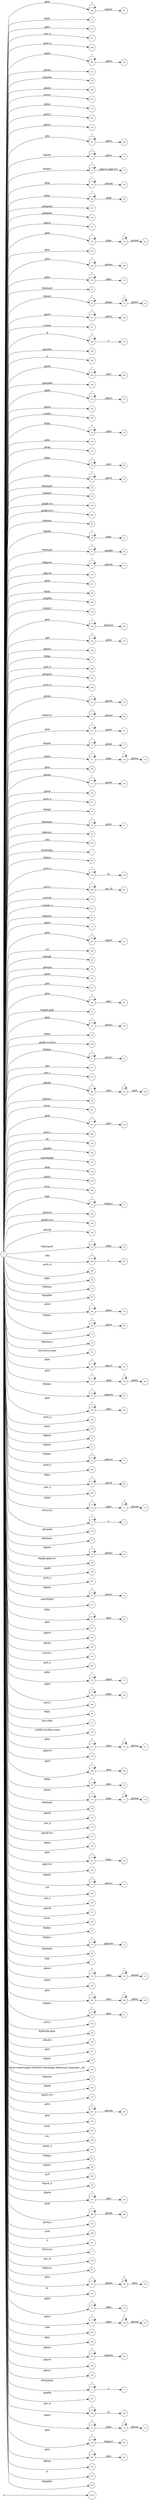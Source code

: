digraph NFA {
  rankdir=LR;
  node [shape=circle, fontsize=10];
  __start [shape=point, label=""];
  __start -> None;
  226 [label="226"];
  219 [label="219"];
  9 [label="9"];
  10 [label="10"];
  255 [label="255"];
  271 [label="271"];
  288 [label="288"];
  182 [label="182"];
  212 [label="212"];
  260 [label="260"];
  39 [label="39"];
  166 [label="166"];
  287 [label="287"];
  303 [label="303"];
  151 [label="151"];
  282 [label="282"];
  112 [label="112"];
  154 [label="154"];
  167 [label="167"];
  12 [label="12"];
  74 [label="74"];
  139 [label="139"];
  211 [label="211"];
  89 [label="89"];
  163 [label="163"];
  162 [label="162"];
  197 [label="197"];
  107 [label="107"];
  122 [label="122"];
  256 [label="256"];
  244 [label="244"];
  178 [label="178"];
  56 [label="56"];
  22 [label="22"];
  257 [label="257"];
  317 [label="317"];
  71 [label="71"];
  106 [label="106"];
  158 [label="158"];
  299 [label="299"];
  259 [label="259"];
  31 [label="31"];
  29 [label="29"];
  160 [label="160"];
  174 [label="174"];
  252 [label="252"];
  300 [label="300"];
  28 [label="28"];
  146 [label="146"];
  145 [label="145"];
  95 [label="95"];
  32 [label="32"];
  54 [label="54"];
  37 [label="37"];
  199 [label="199"];
  202 [label="202"];
  45 [label="45"];
  24 [label="24"];
  20 [label="20"];
  47 [label="47"];
  77 [label="77"];
  193 [label="193"];
  207 [label="207"];
  279 [label="279"];
  98 [label="98"];
  298 [label="298"];
  103 [label="103"];
  228 [label="228"];
  134 [label="134"];
  189 [label="189"];
  27 [label="27"];
  258 [label="258"];
  173 [label="173"];
  268 [label="268"];
  164 [label="164"];
  284 [label="284"];
  142 [label="142"];
  26 [label="26"];
  213 [label="213"];
  238 [label="238"];
  79 [label="79"];
  210 [label="210"];
  16 [label="16"];
  131 [label="131"];
  254 [label="254"];
  215 [label="215"];
  222 [label="222"];
  277 [label="277"];
  4 [label="4"];
  117 [label="117"];
  214 [label="214"];
  168 [label="168"];
  34 [label="34"];
  50 [label="50"];
  40 [label="40"];
  127 [label="127"];
  295 [label="295"];
  92 [label="92"];
  33 [label="33"];
  1 [label="1"];
  87 [label="87"];
  231 [label="231"];
  13 [label="13"];
  245 [label="245"];
  278 [label="278"];
  130 [label="130"];
  286 [label="286"];
  316 [label="316"];
  206 [label="206"];
  301 [label="301"];
  65 [label="65"];
  171 [label="171"];
  230 [label="230"];
  294 [label="294"];
  82 [label="82"];
  161 [label="161"];
  165 [label="165"];
  23 [label="23"];
  251 [label="251"];
  67 [label="67"];
  246 [label="246"];
  35 [label="35"];
  141 [label="141"];
  44 [label="44"];
  200 [label="200"];
  61 [label="61"];
  217 [label="217"];
  233 [label="233"];
  273 [label="273"];
  186 [label="186"];
  126 [label="126"];
  42 [label="42"];
  121 [label="121"];
  241 [label="241"];
  307 [label="307"];
  114 [label="114"];
  218 [label="218"];
  280 [label="280"];
  105 [label="105"];
  203 [label="203"];
  314 [label="314"];
  297 [label="297"];
  143 [label="143"];
  220 [label="220"];
  132 [label="132"];
  181 [label="181"];
  308 [label="308"];
  229 [label="229"];
  8 [label="8"];
  192 [label="192"];
  204 [label="204"];
  227 [label="227"];
  149 [label="149"];
  52 [label="52"];
  19 [label="19"];
  216 [label="216"];
  296 [label="296"];
  290 [label="290"];
  85 [label="85"];
  263 [label="263"];
  59 [label="59"];
  83 [label="83"];
  169 [label="169"];
  175 [label="175"];
  68 [label="68"];
  76 [label="76"];
  97 [label="97"];
  96 [label="96"];
  101 [label="101"];
  180 [label="180"];
  237 [label="237"];
  63 [label="63"];
  250 [label="250"];
  262 [label="262"];
  283 [label="283"];
  310 [label="310"];
  43 [label="43"];
  90 [label="90"];
  41 [label="41"];
  115 [label="115"];
  124 [label="124"];
  235 [label="235"];
  6 [label="6"];
  72 [label="72"];
  69 [label="69"];
  264 [label="264"];
  93 [label="93"];
  269 [label="269"];
  64 [label="64"];
  110 [label="110"];
  3 [label="3"];
  111 [label="111"];
  159 [label="159"];
  57 [label="57"];
  25 [label="25"];
  36 [label="36"];
  198 [label="198"];
  281 [label="281"];
  18 [label="18"];
  313 [label="313"];
  91 [label="91"];
  221 [label="221"];
  195 [label="195"];
  253 [label="253"];
  302 [label="302"];
  267 [label="267"];
  129 [label="129"];
  176 [label="176"];
  184 [label="184"];
  138 [label="138"];
  289 [label="289"];
  88 [label="88"];
  311 [label="311"];
  102 [label="102"];
  80 [label="80"];
  109 [label="109"];
  125 [label="125"];
  194 [label="194"];
  205 [label="205"];
  236 [label="236"];
  188 [label="188"];
  30 [label="30"];
  116 [label="116"];
  46 [label="46"];
  249 [label="249"];
  156 [label="156"];
  272 [label="272"];
  157 [label="157"];
  73 [label="73"];
  153 [label="153"];
  232 [label="232"];
  144 [label="144"];
  123 [label="123"];
  94 [label="94"];
  14 [label="14"];
  179 [label="179"];
  292 [label="292"];
  275 [label="275"];
  147 [label="147"];
  309 [label="309"];
  11 [label="11"];
  70 [label="70"];
  49 [label="49"];
  7 [label="7"];
  75 [label="75"];
  119 [label="119"];
  133 [label="133"];
  148 [label="148"];
  185 [label="185"];
  247 [label="247"];
  248 [label="248"];
  66 [label="66"];
  285 [label="285"];
  58 [label="58"];
  170 [label="170"];
  118 [label="118"];
  104 [label="104"];
  261 [label="261"];
  38 [label="38"];
  62 [label="62"];
  100 [label="100"];
  55 [label="55"];
  136 [label="136"];
  155 [label="155"];
  183 [label="183"];
  187 [label="187"];
  242 [label="242"];
  223 [label="223"];
  305 [label="305"];
  306 [label="306"];
  274 [label="274"];
  60 [label="60"];
  225 [label="225"];
  51 [label="51"];
  86 [label="86"];
  209 [label="209"];
  265 [label="265"];
  99 [label="99"];
  137 [label="137"];
  208 [label="208"];
  270 [label="270"];
  266 [label="266"];
  291 [label="291"];
  2 [label="2"];
  276 [label="276"];
  48 [label="48"];
  81 [label="81"];
  191 [label="191"];
  243 [label="243"];
  234 [label="234"];
  315 [label="315"];
  135 [label="135"];
  17 [label="17"];
  172 [label="172"];
  78 [label="78"];
  128 [label="128"];
  177 [label="177"];
  239 [label="239"];
  293 [label="293"];
  53 [label="53"];
  304 [label="304"];
  190 [label="190"];
  196 [label="196"];
  152 [label="152"];
  120 [label="120"];
  5 [label="5"];
  201 [label="201"];
  21 [label="21"];
  108 [label="108"];
  113 [label="113"];
  224 [label="224"];
  240 [label="240"];
  140 [label="140"];
  15 [label="15"];
  150 [label="150"];
  0 [label="0"];
  312 [label="312"];
  84 [label="84"];
  { node [shape=doublecircle]; 1 2 4 6 7 9 10 11 13 15 17 19 21 24 26 27 29 31 33 34 35 36 37 38 39 40 41 42 43 44 45 46 48 49 51 53 54 55 56 57 58 59 60 62 64 65 67 69 71 73 75 76 78 80 81 82 83 84 85 86 87 88 90 92 94 96 97 98 99 100 101 102 103 104 105 107 109 112 115 118 121 124 127 130 133 135 136 138 140 142 143 144 145 146 147 148 149 150 151 152 153 154 155 156 157 158 159 160 161 162 163 164 165 166 168 170 171 173 175 177 179 181 183 185 188 189 191 192 193 194 195 196 197 198 199 200 201 202 203 204 206 207 209 211 212 214 216 217 219 220 221 222 223 225 227 229 231 233 236 239 241 243 245 247 250 251 252 253 254 255 256 258 260 261 263 264 265 266 267 268 269 270 271 272 273 274 275 276 277 279 280 281 282 283 284 285 287 288 289 290 291 292 293 294 295 297 298 299 300 301 302 303 304 305 306 307 308 309 310 311 312 313 314 315 316 317 }
  0 -> 1 [label="#GBMPAL"];
  0 -> 2 [label="#SIvCob"];
  0 -> 3 [label="#SIvCob"];
  3 -> 3 [label="*"];
  3 -> 4 [label="a"];
  0 -> 5 [label="#WqQANb"];
  5 -> 5 [label="*"];
  5 -> 6 [label="a"];
  0 -> 7 [label="#gb"];
  0 -> 8 [label="#gb"];
  8 -> 8 [label="*"];
  8 -> 9 [label="#gbprc"];
  0 -> 10 [label="#gbb"];
  0 -> 11 [label="#gbbw"];
  0 -> 12 [label="#gbd4"];
  12 -> 12 [label="*"];
  12 -> 13 [label=".gbmc"];
  0 -> 14 [label="#gbd4"];
  14 -> 14 [label="*"];
  14 -> 15 [label=".gbmcc"];
  0 -> 16 [label="#gbd4"];
  16 -> 16 [label="*"];
  16 -> 17 [label=".gbmh"];
  0 -> 18 [label="#gbd4"];
  18 -> 18 [label="*"];
  18 -> 19 [label=".gbmtc"];
  0 -> 20 [label="#gbd4"];
  20 -> 20 [label="*"];
  20 -> 21 [label=".gbpc"];
  0 -> 22 [label="#gbd4"];
  22 -> 22 [label="*"];
  22 -> 23 [label=".gbpgs"];
  23 -> 23 [label="*"];
  23 -> 24 [label=".gbmtc"];
  0 -> 25 [label="#gbd4"];
  25 -> 25 [label="*"];
  25 -> 26 [label=".gbsbic"];
  0 -> 27 [label="#gbg"];
  0 -> 28 [label="#gbg"];
  28 -> 28 [label="*"];
  28 -> 29 [label=".gbgt"];
  0 -> 30 [label="#gbg"];
  30 -> 30 [label="*"];
  30 -> 31 [label=".gbm"];
  0 -> 32 [label="#gbg"];
  32 -> 32 [label="*"];
  32 -> 33 [label=".gbtcb"];
  0 -> 34 [label="#gbg5"];
  0 -> 35 [label="#gbg6.gbgt"];
  0 -> 36 [label="#gbg6.gbgt-hvr"];
  0 -> 37 [label="#gbgs5"];
  0 -> 38 [label="#gbi4i"];
  0 -> 39 [label="#gbi4id"];
  0 -> 40 [label="#gbi4m1"];
  0 -> 41 [label="#gbi4s"];
  0 -> 42 [label="#gbi4s1"];
  0 -> 43 [label="#gbi4t"];
  0 -> 44 [label="#gbi5"];
  0 -> 45 [label="#gbmm"];
  0 -> 46 [label="#gbmpal"];
  0 -> 47 [label="#gbmpal"];
  47 -> 47 [label="*"];
  47 -> 48 [label=".gbqfbb"];
  0 -> 49 [label="#gbmpas"];
  0 -> 50 [label="#gbmpas"];
  50 -> 50 [label="*"];
  50 -> 51 [label=".gbmt"];
  0 -> 52 [label="#gbmpasb"];
  52 -> 52 [label="*"];
  52 -> 53 [label=".gbps"];
  0 -> 54 [label="#gbmpdv"];
  0 -> 55 [label="#gbmpi"];
  0 -> 56 [label="#gbmpid"];
  0 -> 57 [label="#gbmpiw"];
  0 -> 58 [label="#gbmplp.gbps"];
  0 -> 59 [label="#gbmps"];
  0 -> 60 [label="#gbpm"];
  0 -> 61 [label="#gbpm"];
  61 -> 61 [label="*"];
  61 -> 62 [label=".gbml1"];
  0 -> 63 [label="#gbpm"];
  63 -> 63 [label="*"];
  63 -> 64 [label=".gbpmtc"];
  0 -> 65 [label="#gbpms"];
  0 -> 66 [label="#gbprc"];
  66 -> 66 [label="*"];
  66 -> 67 [label=".gbm"];
  0 -> 68 [label="#gbprc"];
  68 -> 68 [label="*"];
  68 -> 69 [label=".gbmc"];
  0 -> 70 [label="#gbprc"];
  70 -> 70 [label="*"];
  70 -> 71 [label=".gbprcbc"];
  0 -> 72 [label="#gbprc"];
  72 -> 72 [label="*"];
  72 -> 73 [label=".gbprcx"];
  0 -> 74 [label="#gbprc"];
  74 -> 74 [label="*"];
  74 -> 75 [label=".gbprcx.gbgt-hvr"];
  0 -> 76 [label="#gbprca"];
  0 -> 77 [label="#gbprca"];
  77 -> 77 [label="*"];
  77 -> 78 [label=".gbmab"];
  0 -> 79 [label="#gbprca"];
  79 -> 79 [label="*"];
  79 -> 80 [label=".gbmac"];
  0 -> 81 [label="#gbprcs"];
  0 -> 82 [label="#gbqfb"];
  0 -> 83 [label="#gbqfbw"];
  0 -> 84 [label="#gbqfqw"];
  0 -> 85 [label="#gbs"];
  0 -> 86 [label="#gbx3"];
  0 -> 87 [label="#gbx4"];
  0 -> 88 [label="#gbz"];
  0 -> 89 [label="#gbz"];
  89 -> 89 [label="*"];
  89 -> 90 [label=".gbgt"];
  0 -> 91 [label="#gbz"];
  91 -> 91 [label="*"];
  91 -> 92 [label=".gbm"];
  0 -> 93 [label="#gbz"];
  93 -> 93 [label="*"];
  93 -> 94 [label=".gbtcb"];
  0 -> 95 [label="#gbz"];
  95 -> 95 [label="*"];
  95 -> 96 [label=".gbzt"];
  0 -> 97 [label="#gbztms1"];
  0 -> 98 [label="#gog"];
  0 -> 99 [label="#gssb_b"];
  0 -> 100 [label="#gws-output-pages-elements-homepage_additional_languages__als"];
  0 -> 101 [label="-moz-focus-inner"];
  0 -> 102 [label="-webkit-scrollbar-track"];
  0 -> 103 [label=".GBMCC"];
  0 -> 104 [label=".H6sW5"];
  0 -> 105 [label=".ds"];
  0 -> 106 [label=".fl"];
  106 -> 106 [label="*"];
  106 -> 107 [label="a"];
  0 -> 108 [label=".gac_m"];
  108 -> 108 [label="*"];
  108 -> 109 [label="td"];
  0 -> 110 [label=".gbem"];
  110 -> 110 [label="*"];
  110 -> 111 [label=".gbgs"];
  111 -> 111 [label="*"];
  111 -> 112 [label=".gbmab"];
  0 -> 113 [label=".gbem"];
  113 -> 113 [label="*"];
  113 -> 114 [label=".gbgs"];
  114 -> 114 [label="*"];
  114 -> 115 [label=".gbmac"];
  0 -> 116 [label=".gbemi"];
  116 -> 116 [label="*"];
  116 -> 117 [label=".gbgs"];
  117 -> 117 [label="*"];
  117 -> 118 [label=".gbmab"];
  0 -> 119 [label=".gbemi"];
  119 -> 119 [label="*"];
  119 -> 120 [label=".gbgs"];
  120 -> 120 [label="*"];
  120 -> 121 [label=".gbmac"];
  0 -> 122 [label=".gbes"];
  122 -> 122 [label="*"];
  122 -> 123 [label=".gbgs"];
  123 -> 123 [label="*"];
  123 -> 124 [label=".gbmab"];
  0 -> 125 [label=".gbes"];
  125 -> 125 [label="*"];
  125 -> 126 [label=".gbgs"];
  126 -> 126 [label="*"];
  126 -> 127 [label=".gbmac"];
  0 -> 128 [label=".gbesi"];
  128 -> 128 [label="*"];
  128 -> 129 [label=".gbgs"];
  129 -> 129 [label="*"];
  129 -> 130 [label=".gbmab"];
  0 -> 131 [label=".gbesi"];
  131 -> 131 [label="*"];
  131 -> 132 [label=".gbgs"];
  132 -> 132 [label="*"];
  132 -> 133 [label=".gbmac"];
  0 -> 134 [label=".gbf"];
  134 -> 134 [label="*"];
  134 -> 135 [label=".gbmt"];
  0 -> 136 [label=".gbg4a"];
  0 -> 137 [label=".gbg4a"];
  137 -> 137 [label="*"];
  137 -> 138 [label=".gbts"];
  0 -> 139 [label=".gbgs"];
  139 -> 139 [label="*"];
  139 -> 140 [label=".gbmab"];
  0 -> 141 [label=".gbgs"];
  141 -> 141 [label="*"];
  141 -> 142 [label=".gbmac"];
  0 -> 143 [label=".gbgt"];
  0 -> 144 [label=".gbgt-hvr"];
  0 -> 145 [label=".gbi4p"];
  0 -> 146 [label=".gbm"];
  0 -> 147 [label=".gbm0l"];
  0 -> 148 [label=".gbma"];
  0 -> 149 [label=".gbmab"];
  0 -> 150 [label=".gbmac"];
  0 -> 151 [label=".gbmc"];
  0 -> 152 [label=".gbmcc"];
  0 -> 153 [label=".gbmh"];
  0 -> 154 [label=".gbml1"];
  0 -> 155 [label=".gbml1-hvr"];
  0 -> 156 [label=".gbmlb"];
  0 -> 157 [label=".gbmlb-hvr"];
  0 -> 158 [label=".gbmlbw"];
  0 -> 159 [label=".gbmpala"];
  0 -> 160 [label=".gbmpalb"];
  0 -> 161 [label=".gbmpia"];
  0 -> 162 [label=".gbmpiaa"];
  0 -> 163 [label=".gbmpiaw"];
  0 -> 164 [label=".gbmpnw"];
  0 -> 165 [label=".gbmt"];
  0 -> 166 [label=".gbmtc"];
  0 -> 167 [label=".gbn"];
  167 -> 167 [label="*"];
  167 -> 168 [label=".gbmt"];
  0 -> 169 [label=".gbnd"];
  169 -> 169 [label="*"];
  169 -> 170 [label=".gbmt"];
  0 -> 171 [label=".gbp0"];
  0 -> 172 [label=".gbp0"];
  172 -> 172 [label="*"];
  172 -> 173 [label=".gbps"];
  0 -> 174 [label=".gbp0"];
  174 -> 174 [label="*"];
  174 -> 175 [label=".gbps2"];
  0 -> 176 [label=".gbpc"];
  176 -> 176 [label="*"];
  176 -> 177 [label=".gbpd"];
  0 -> 178 [label=".gbpc"];
  178 -> 178 [label="*"];
  178 -> 179 [label=".gbps"];
  0 -> 180 [label=".gbpc"];
  180 -> 180 [label="*"];
  180 -> 181 [label=".gbps2"];
  0 -> 182 [label=".gbpd"];
  182 -> 182 [label="*"];
  182 -> 183 [label=".gbmt"];
  0 -> 184 [label=".gbpd"];
  184 -> 184 [label="*"];
  184 -> 185 [label=".gbps"];
  0 -> 186 [label=".gbpdjs"];
  186 -> 186 [label="*"];
  186 -> 187 [label=".gbto"];
  187 -> 187 [label="*"];
  187 -> 188 [label=".gbm"];
  0 -> 189 [label=".gbpmc"];
  0 -> 190 [label=".gbpmc"];
  190 -> 190 [label="*"];
  190 -> 191 [label=".gbpmtc"];
  0 -> 192 [label=".gbpms2"];
  0 -> 193 [label=".gbprcb"];
  0 -> 194 [label=".gbprcd"];
  0 -> 195 [label=".gbprci"];
  0 -> 196 [label=".gbprct"];
  0 -> 197 [label=".gbps2"];
  0 -> 198 [label=".gbqfb"];
  0 -> 199 [label=".gbqfb-hvr"];
  0 -> 200 [label=".gbqfb-no-focus"];
  0 -> 201 [label=".gbqfba"];
  0 -> 202 [label=".gbqfba-hvr"];
  0 -> 203 [label=".gbqfbb"];
  0 -> 204 [label=".gbqfbb-hvr"];
  0 -> 205 [label=".gbrtl"];
  205 -> 205 [label="*"];
  205 -> 206 [label=".gbm"];
  0 -> 207 [label=".gbsb"];
  0 -> 208 [label=".gbsb"];
  208 -> 208 [label="*"];
  208 -> 209 [label=".gbsbb"];
  0 -> 210 [label=".gbsb"];
  210 -> 210 [label="*"];
  210 -> 211 [label=".gbsbt"];
  0 -> 212 [label=".gbsbic"];
  0 -> 213 [label=".gbsbis"];
  213 -> 213 [label="*"];
  213 -> 214 [label=".gbsbb"];
  0 -> 215 [label=".gbsbis"];
  215 -> 215 [label="*"];
  215 -> 216 [label=".gbsbt"];
  0 -> 217 [label=".gbt"];
  0 -> 218 [label=".gbtb"];
  218 -> 218 [label="*"];
  218 -> 219 [label=".gbts"];
  0 -> 220 [label=".gbtb2"];
  0 -> 221 [label=".gbtc"];
  0 -> 222 [label=".gbtcb"];
  0 -> 223 [label=".gbto"];
  0 -> 224 [label=".gbto"];
  224 -> 224 [label="*"];
  224 -> 225 [label="#gbgs5"];
  0 -> 226 [label=".gbto"];
  226 -> 226 [label="*"];
  226 -> 227 [label="#gbi4i"];
  0 -> 228 [label=".gbto"];
  228 -> 228 [label="*"];
  228 -> 229 [label="#gbi4id"];
  0 -> 230 [label=".gbto"];
  230 -> 230 [label="*"];
  230 -> 231 [label="#gbi5"];
  0 -> 232 [label=".gbto"];
  232 -> 232 [label="*"];
  232 -> 233 [label="#gbs"];
  0 -> 234 [label=".gbto"];
  234 -> 234 [label="*"];
  234 -> 235 [label=".gbg4a"];
  235 -> 235 [label="*"];
  235 -> 236 [label=".gbts"];
  0 -> 237 [label=".gbto"];
  237 -> 237 [label="*"];
  237 -> 238 [label=".gbgt"];
  238 -> 238 [label="*"];
  238 -> 239 [label=".gbtb2"];
  0 -> 240 [label=".gbto"];
  240 -> 240 [label="*"];
  240 -> 241 [label=".gbm"];
  0 -> 242 [label=".gbto"];
  242 -> 242 [label="*"];
  242 -> 243 [label=".gbmab"];
  0 -> 244 [label=".gbto"];
  244 -> 244 [label="*"];
  244 -> 245 [label=".gbmac"];
  0 -> 246 [label=".gbto"];
  246 -> 246 [label="*"];
  246 -> 247 [label=".gbts"];
  0 -> 248 [label=".gbto"];
  248 -> 248 [label="*"];
  248 -> 249 [label=".gbzt"];
  249 -> 249 [label="*"];
  249 -> 250 [label=".gbtb2"];
  0 -> 251 [label=".gbts"];
  0 -> 252 [label=".gbtsa"];
  0 -> 253 [label=".gbxms"];
  0 -> 254 [label=".gbxo"];
  0 -> 255 [label=".gbxv"];
  0 -> 256 [label=".gbxx"];
  0 -> 257 [label=".gbz0l"];
  257 -> 257 [label="*"];
  257 -> 258 [label=".gbtb2"];
  0 -> 259 [label=".gbz0l"];
  259 -> 259 [label="*"];
  259 -> 260 [label=".gbts"];
  0 -> 261 [label=".gbzt"];
  0 -> 262 [label=".gbzt"];
  262 -> 262 [label="*"];
  262 -> 263 [label=".gbts"];
  0 -> 264 [label=".gsdd_a"];
  0 -> 265 [label=".gsfi"];
  0 -> 266 [label=".gsfs"];
  0 -> 267 [label=".gsib_a"];
  0 -> 268 [label=".gsib_b"];
  0 -> 269 [label=".gsls_a"];
  0 -> 270 [label=".gsmq_a"];
  0 -> 271 [label=".gsn_a"];
  0 -> 272 [label=".gsn_b"];
  0 -> 273 [label=".gsn_c"];
  0 -> 274 [label=".gspqs_b"];
  0 -> 275 [label=".gsq_a"];
  0 -> 276 [label=".gss_ifl"];
  0 -> 277 [label=".gssb_a"];
  0 -> 278 [label=".gssb_a"];
  278 -> 278 [label="*"];
  278 -> 279 [label="td"];
  0 -> 280 [label=".gssb_c"];
  0 -> 281 [label=".gssb_e"];
  0 -> 282 [label=".gssb_f"];
  0 -> 283 [label=".gssb_g"];
  0 -> 284 [label=".gssb_h"];
  0 -> 285 [label=".gssb_i"];
  0 -> 286 [label=".gssb_i"];
  286 -> 286 [label="*"];
  286 -> 287 [label=".gss_ifl"];
  0 -> 288 [label=".gssb_k"];
  0 -> 289 [label=".gssb_l"];
  0 -> 290 [label=".gssb_m"];
  0 -> 291 [label=".h"];
  0 -> 292 [label=".lsb"];
  0 -> 293 [label=".lsbb"];
  0 -> 294 [label=".lst"];
  0 -> 295 [label=".sblc"];
  0 -> 296 [label=".sblc"];
  296 -> 296 [label="*"];
  296 -> 297 [label="a"];
  0 -> 298 [label=".z4hgWe"];
  0 -> 299 [label="a"];
  0 -> 300 [label="a.gbiba"];
  0 -> 301 [label="a.gspqs_a"];
  0 -> 302 [label="a.gssb_j"];
  0 -> 303 [label="active"];
  0 -> 304 [label="after"];
  0 -> 305 [label="body"];
  0 -> 306 [label="em"];
  0 -> 307 [label="focus"];
  0 -> 308 [label="form"];
  0 -> 309 [label="hover"];
  0 -> 310 [label="input"];
  0 -> 311 [label="last-child"];
  0 -> 312 [label="p"];
  0 -> 313 [label="span#gbg4"];
  0 -> 314 [label="span#gbg6"];
  0 -> 315 [label="td"];
  0 -> 316 [label="vertical"];
  0 -> 317 [label="visited"];
}
